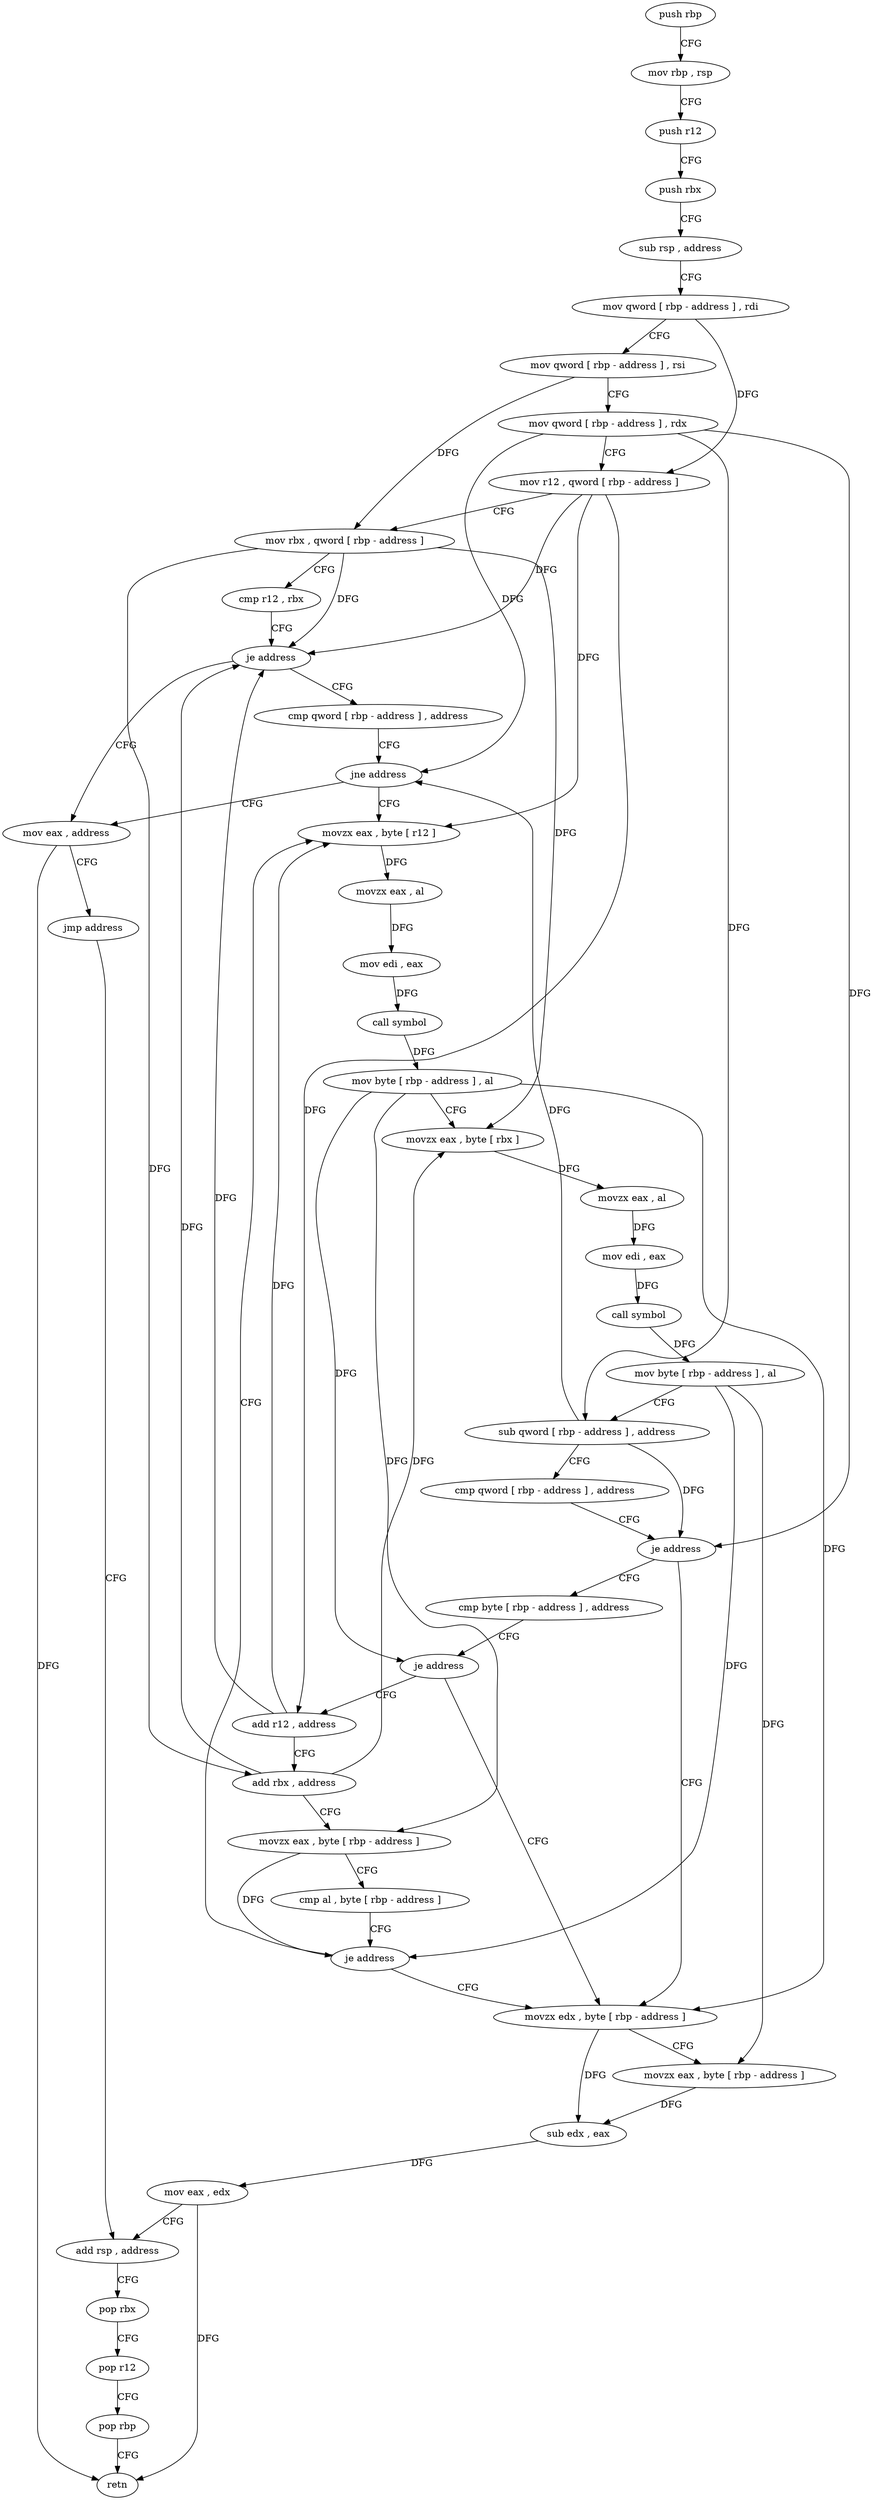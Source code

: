digraph "func" {
"201097" [label = "push rbp" ]
"201098" [label = "mov rbp , rsp" ]
"201101" [label = "push r12" ]
"201103" [label = "push rbx" ]
"201104" [label = "sub rsp , address" ]
"201108" [label = "mov qword [ rbp - address ] , rdi" ]
"201112" [label = "mov qword [ rbp - address ] , rsi" ]
"201116" [label = "mov qword [ rbp - address ] , rdx" ]
"201120" [label = "mov r12 , qword [ rbp - address ]" ]
"201124" [label = "mov rbx , qword [ rbp - address ]" ]
"201128" [label = "cmp r12 , rbx" ]
"201131" [label = "je address" ]
"201140" [label = "mov eax , address" ]
"201133" [label = "cmp qword [ rbp - address ] , address" ]
"201145" [label = "jmp address" ]
"201228" [label = "add rsp , address" ]
"201138" [label = "jne address" ]
"201147" [label = "movzx eax , byte [ r12 ]" ]
"201232" [label = "pop rbx" ]
"201233" [label = "pop r12" ]
"201235" [label = "pop rbp" ]
"201236" [label = "retn" ]
"201152" [label = "movzx eax , al" ]
"201155" [label = "mov edi , eax" ]
"201157" [label = "call symbol" ]
"201162" [label = "mov byte [ rbp - address ] , al" ]
"201165" [label = "movzx eax , byte [ rbx ]" ]
"201168" [label = "movzx eax , al" ]
"201171" [label = "mov edi , eax" ]
"201173" [label = "call symbol" ]
"201178" [label = "mov byte [ rbp - address ] , al" ]
"201181" [label = "sub qword [ rbp - address ] , address" ]
"201186" [label = "cmp qword [ rbp - address ] , address" ]
"201191" [label = "je address" ]
"201216" [label = "movzx edx , byte [ rbp - address ]" ]
"201193" [label = "cmp byte [ rbp - address ] , address" ]
"201220" [label = "movzx eax , byte [ rbp - address ]" ]
"201224" [label = "sub edx , eax" ]
"201226" [label = "mov eax , edx" ]
"201197" [label = "je address" ]
"201199" [label = "add r12 , address" ]
"201203" [label = "add rbx , address" ]
"201207" [label = "movzx eax , byte [ rbp - address ]" ]
"201211" [label = "cmp al , byte [ rbp - address ]" ]
"201214" [label = "je address" ]
"201097" -> "201098" [ label = "CFG" ]
"201098" -> "201101" [ label = "CFG" ]
"201101" -> "201103" [ label = "CFG" ]
"201103" -> "201104" [ label = "CFG" ]
"201104" -> "201108" [ label = "CFG" ]
"201108" -> "201112" [ label = "CFG" ]
"201108" -> "201120" [ label = "DFG" ]
"201112" -> "201116" [ label = "CFG" ]
"201112" -> "201124" [ label = "DFG" ]
"201116" -> "201120" [ label = "CFG" ]
"201116" -> "201138" [ label = "DFG" ]
"201116" -> "201181" [ label = "DFG" ]
"201116" -> "201191" [ label = "DFG" ]
"201120" -> "201124" [ label = "CFG" ]
"201120" -> "201131" [ label = "DFG" ]
"201120" -> "201147" [ label = "DFG" ]
"201120" -> "201199" [ label = "DFG" ]
"201124" -> "201128" [ label = "CFG" ]
"201124" -> "201131" [ label = "DFG" ]
"201124" -> "201165" [ label = "DFG" ]
"201124" -> "201203" [ label = "DFG" ]
"201128" -> "201131" [ label = "CFG" ]
"201131" -> "201140" [ label = "CFG" ]
"201131" -> "201133" [ label = "CFG" ]
"201140" -> "201145" [ label = "CFG" ]
"201140" -> "201236" [ label = "DFG" ]
"201133" -> "201138" [ label = "CFG" ]
"201145" -> "201228" [ label = "CFG" ]
"201228" -> "201232" [ label = "CFG" ]
"201138" -> "201147" [ label = "CFG" ]
"201138" -> "201140" [ label = "CFG" ]
"201147" -> "201152" [ label = "DFG" ]
"201232" -> "201233" [ label = "CFG" ]
"201233" -> "201235" [ label = "CFG" ]
"201235" -> "201236" [ label = "CFG" ]
"201152" -> "201155" [ label = "DFG" ]
"201155" -> "201157" [ label = "DFG" ]
"201157" -> "201162" [ label = "DFG" ]
"201162" -> "201165" [ label = "CFG" ]
"201162" -> "201216" [ label = "DFG" ]
"201162" -> "201197" [ label = "DFG" ]
"201162" -> "201207" [ label = "DFG" ]
"201165" -> "201168" [ label = "DFG" ]
"201168" -> "201171" [ label = "DFG" ]
"201171" -> "201173" [ label = "DFG" ]
"201173" -> "201178" [ label = "DFG" ]
"201178" -> "201181" [ label = "CFG" ]
"201178" -> "201220" [ label = "DFG" ]
"201178" -> "201214" [ label = "DFG" ]
"201181" -> "201186" [ label = "CFG" ]
"201181" -> "201138" [ label = "DFG" ]
"201181" -> "201191" [ label = "DFG" ]
"201186" -> "201191" [ label = "CFG" ]
"201191" -> "201216" [ label = "CFG" ]
"201191" -> "201193" [ label = "CFG" ]
"201216" -> "201220" [ label = "CFG" ]
"201216" -> "201224" [ label = "DFG" ]
"201193" -> "201197" [ label = "CFG" ]
"201220" -> "201224" [ label = "DFG" ]
"201224" -> "201226" [ label = "DFG" ]
"201226" -> "201228" [ label = "CFG" ]
"201226" -> "201236" [ label = "DFG" ]
"201197" -> "201216" [ label = "CFG" ]
"201197" -> "201199" [ label = "CFG" ]
"201199" -> "201203" [ label = "CFG" ]
"201199" -> "201147" [ label = "DFG" ]
"201199" -> "201131" [ label = "DFG" ]
"201203" -> "201207" [ label = "CFG" ]
"201203" -> "201131" [ label = "DFG" ]
"201203" -> "201165" [ label = "DFG" ]
"201207" -> "201211" [ label = "CFG" ]
"201207" -> "201214" [ label = "DFG" ]
"201211" -> "201214" [ label = "CFG" ]
"201214" -> "201147" [ label = "CFG" ]
"201214" -> "201216" [ label = "CFG" ]
}
